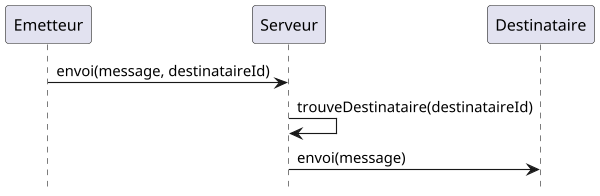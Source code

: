 @startuml Serveur
scale 600*600
hide footbox

Emetteur -> Serveur: envoi(message, destinataireId)
Serveur -> Serveur: trouveDestinataire(destinataireId)
Serveur -> Destinataire: envoi(message)

@enduml